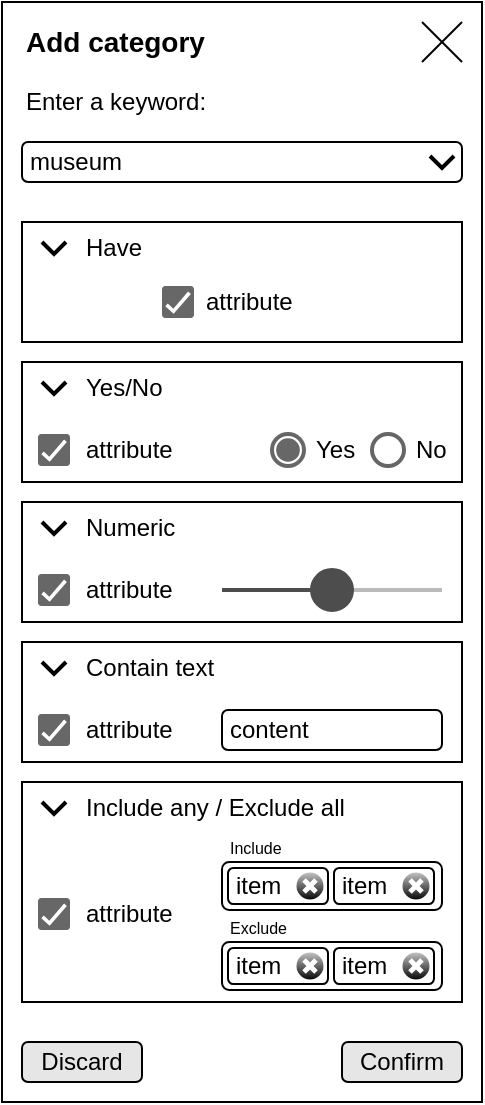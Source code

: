 <mxfile version="22.0.8" type="device">
  <diagram name="Page-1" id="moWABrPuJE9RN27_DAQe">
    <mxGraphModel dx="478" dy="261" grid="1" gridSize="10" guides="1" tooltips="1" connect="1" arrows="1" fold="1" page="1" pageScale="1" pageWidth="1169" pageHeight="827" math="0" shadow="0">
      <root>
        <mxCell id="0" />
        <mxCell id="1" parent="0" />
        <mxCell id="a18jbYxNPWOzTCRcBmS3-13" value="" style="rounded=0;whiteSpace=wrap;html=1;fillColor=none;" parent="1" vertex="1">
          <mxGeometry x="40" y="40" width="240" height="550" as="geometry" />
        </mxCell>
        <mxCell id="a18jbYxNPWOzTCRcBmS3-21" value="" style="rounded=0;whiteSpace=wrap;html=1;fillColor=none;" parent="1" vertex="1">
          <mxGeometry x="50" y="150" width="220" height="60" as="geometry" />
        </mxCell>
        <mxCell id="GpUkYp-cfts-W6xYw-0J-1" value="" style="dashed=0;labelPosition=right;align=left;shape=mxgraph.gmdl.checkbox;strokeColor=none;fillColor=#676767;strokeWidth=2;aspect=fixed;sketch=0;html=1;" vertex="1" parent="1">
          <mxGeometry x="120" y="182" width="16" height="16" as="geometry" />
        </mxCell>
        <mxCell id="a18jbYxNPWOzTCRcBmS3-14" value="Add category" style="text;html=1;strokeColor=none;fillColor=none;align=left;verticalAlign=middle;whiteSpace=wrap;rounded=0;fontColor=#000000;fontStyle=1;fontSize=14;" parent="1" vertex="1">
          <mxGeometry x="50" y="50" width="200" height="20" as="geometry" />
        </mxCell>
        <mxCell id="a18jbYxNPWOzTCRcBmS3-15" value="" style="endArrow=none;html=1;rounded=0;strokeWidth=1;" parent="1" edge="1">
          <mxGeometry width="50" height="50" relative="1" as="geometry">
            <mxPoint x="250" y="70" as="sourcePoint" />
            <mxPoint x="270" y="50" as="targetPoint" />
          </mxGeometry>
        </mxCell>
        <mxCell id="a18jbYxNPWOzTCRcBmS3-16" value="" style="endArrow=none;html=1;rounded=0;strokeWidth=1;" parent="1" edge="1">
          <mxGeometry width="50" height="50" relative="1" as="geometry">
            <mxPoint x="270" y="70" as="sourcePoint" />
            <mxPoint x="250" y="50" as="targetPoint" />
          </mxGeometry>
        </mxCell>
        <mxCell id="a18jbYxNPWOzTCRcBmS3-17" value="museum" style="rounded=1;whiteSpace=wrap;html=1;fillColor=none;align=left;spacingLeft=2;" parent="1" vertex="1">
          <mxGeometry x="50" y="110" width="220" height="20" as="geometry" />
        </mxCell>
        <mxCell id="a18jbYxNPWOzTCRcBmS3-18" value="Discard" style="rounded=1;whiteSpace=wrap;html=1;fontColor=#000000;fontStyle=0;fillColor=#E6E6E6;" parent="1" vertex="1">
          <mxGeometry x="50" y="560" width="60" height="20" as="geometry" />
        </mxCell>
        <mxCell id="a18jbYxNPWOzTCRcBmS3-19" value="Confirm" style="rounded=1;whiteSpace=wrap;html=1;fontColor=#000000;fontStyle=0;fillColor=#E6E6E6;" parent="1" vertex="1">
          <mxGeometry x="210" y="560" width="60" height="20" as="geometry" />
        </mxCell>
        <mxCell id="a18jbYxNPWOzTCRcBmS3-20" value="Enter a keyword:" style="text;html=1;strokeColor=none;fillColor=none;align=left;verticalAlign=middle;whiteSpace=wrap;rounded=0;fontColor=#000000;" parent="1" vertex="1">
          <mxGeometry x="50" y="80" width="220" height="20" as="geometry" />
        </mxCell>
        <mxCell id="a18jbYxNPWOzTCRcBmS3-22" value="" style="html=1;verticalLabelPosition=bottom;labelBackgroundColor=#ffffff;verticalAlign=top;shadow=0;dashed=0;strokeWidth=2;shape=mxgraph.ios7.misc.down;strokeColor=#000000;" parent="1" vertex="1">
          <mxGeometry x="60" y="160" width="12" height="6" as="geometry" />
        </mxCell>
        <mxCell id="a18jbYxNPWOzTCRcBmS3-24" value="" style="html=1;verticalLabelPosition=bottom;labelBackgroundColor=#ffffff;verticalAlign=top;shadow=0;dashed=0;strokeWidth=2;shape=mxgraph.ios7.misc.down;strokeColor=#000000;" parent="1" vertex="1">
          <mxGeometry x="254" y="117" width="12" height="6" as="geometry" />
        </mxCell>
        <mxCell id="a18jbYxNPWOzTCRcBmS3-25" value="Have" style="text;html=1;strokeColor=none;fillColor=none;align=left;verticalAlign=middle;whiteSpace=wrap;rounded=0;fontColor=#000000;" parent="1" vertex="1">
          <mxGeometry x="80" y="153" width="180" height="20" as="geometry" />
        </mxCell>
        <mxCell id="a18jbYxNPWOzTCRcBmS3-26" value="attribute" style="text;html=1;strokeColor=none;fillColor=none;align=left;verticalAlign=middle;whiteSpace=wrap;rounded=0;fontColor=#000000;" parent="1" vertex="1">
          <mxGeometry x="140" y="180" width="70" height="20" as="geometry" />
        </mxCell>
        <mxCell id="a18jbYxNPWOzTCRcBmS3-27" value="" style="rounded=0;whiteSpace=wrap;html=1;fillColor=none;" parent="1" vertex="1">
          <mxGeometry x="50" y="220" width="220" height="60" as="geometry" />
        </mxCell>
        <mxCell id="a18jbYxNPWOzTCRcBmS3-28" value="" style="html=1;verticalLabelPosition=bottom;labelBackgroundColor=#ffffff;verticalAlign=top;shadow=0;dashed=0;strokeWidth=2;shape=mxgraph.ios7.misc.down;strokeColor=#000000;" parent="1" vertex="1">
          <mxGeometry x="60" y="230" width="12" height="6" as="geometry" />
        </mxCell>
        <mxCell id="a18jbYxNPWOzTCRcBmS3-29" value="Yes/No" style="text;html=1;strokeColor=none;fillColor=none;align=left;verticalAlign=middle;whiteSpace=wrap;rounded=0;fontColor=#000000;" parent="1" vertex="1">
          <mxGeometry x="80" y="223" width="180" height="20" as="geometry" />
        </mxCell>
        <mxCell id="a18jbYxNPWOzTCRcBmS3-30" value="attribute" style="text;html=1;strokeColor=none;fillColor=none;align=left;verticalAlign=middle;whiteSpace=wrap;rounded=0;fontColor=#000000;" parent="1" vertex="1">
          <mxGeometry x="80" y="254" width="70" height="20" as="geometry" />
        </mxCell>
        <mxCell id="a18jbYxNPWOzTCRcBmS3-31" value="" style="dashed=0;labelPosition=right;align=left;shape=mxgraph.gmdl.checkbox;strokeColor=none;fillColor=#676767;strokeWidth=2;aspect=fixed;sketch=0;html=1;" parent="1" vertex="1">
          <mxGeometry x="58" y="256" width="16" height="16" as="geometry" />
        </mxCell>
        <mxCell id="a18jbYxNPWOzTCRcBmS3-32" value="" style="dashed=0;labelPosition=right;align=left;shape=mxgraph.gmdl.radiobutton;strokeColor=#676767;fillColor=#676767;strokeWidth=2;aspect=fixed;sketch=0;html=1;" parent="1" vertex="1">
          <mxGeometry x="175" y="256" width="16" height="16" as="geometry" />
        </mxCell>
        <mxCell id="a18jbYxNPWOzTCRcBmS3-33" value="" style="dashed=0;labelPosition=right;align=left;shape=mxgraph.gmdl.radiobutton;strokeColor=#666666;fillColor=none;strokeWidth=2;aspect=fixed;sketch=0;html=1;" parent="1" vertex="1">
          <mxGeometry x="225" y="256" width="16" height="16" as="geometry" />
        </mxCell>
        <mxCell id="a18jbYxNPWOzTCRcBmS3-34" value="Yes" style="text;html=1;strokeColor=none;fillColor=none;align=left;verticalAlign=middle;whiteSpace=wrap;rounded=0;fontColor=#000000;" parent="1" vertex="1">
          <mxGeometry x="195" y="254" width="30" height="20" as="geometry" />
        </mxCell>
        <mxCell id="a18jbYxNPWOzTCRcBmS3-35" value="No" style="text;html=1;strokeColor=none;fillColor=none;align=left;verticalAlign=middle;whiteSpace=wrap;rounded=0;fontColor=#000000;" parent="1" vertex="1">
          <mxGeometry x="245" y="254" width="30" height="20" as="geometry" />
        </mxCell>
        <mxCell id="H7JwPVzDHT6rzJJO4rVL-44" value="" style="rounded=0;whiteSpace=wrap;html=1;fillColor=none;" parent="1" vertex="1">
          <mxGeometry x="50" y="290" width="220" height="60" as="geometry" />
        </mxCell>
        <mxCell id="H7JwPVzDHT6rzJJO4rVL-45" value="" style="html=1;verticalLabelPosition=bottom;labelBackgroundColor=#ffffff;verticalAlign=top;shadow=0;dashed=0;strokeWidth=2;shape=mxgraph.ios7.misc.down;strokeColor=#000000;" parent="1" vertex="1">
          <mxGeometry x="60" y="300" width="12" height="6" as="geometry" />
        </mxCell>
        <mxCell id="H7JwPVzDHT6rzJJO4rVL-46" value="Numeric" style="text;html=1;strokeColor=none;fillColor=none;align=left;verticalAlign=middle;whiteSpace=wrap;rounded=0;fontColor=#000000;" parent="1" vertex="1">
          <mxGeometry x="80" y="293" width="180" height="20" as="geometry" />
        </mxCell>
        <mxCell id="H7JwPVzDHT6rzJJO4rVL-47" value="attribute" style="text;html=1;strokeColor=none;fillColor=none;align=left;verticalAlign=middle;whiteSpace=wrap;rounded=0;fontColor=#000000;" parent="1" vertex="1">
          <mxGeometry x="80" y="324" width="70" height="20" as="geometry" />
        </mxCell>
        <mxCell id="H7JwPVzDHT6rzJJO4rVL-48" value="" style="dashed=0;labelPosition=right;align=left;shape=mxgraph.gmdl.checkbox;strokeColor=none;fillColor=#676767;strokeWidth=2;aspect=fixed;sketch=0;html=1;" parent="1" vertex="1">
          <mxGeometry x="58" y="326" width="16" height="16" as="geometry" />
        </mxCell>
        <mxCell id="H7JwPVzDHT6rzJJO4rVL-53" value="" style="dashed=0;verticalLabelPosition=bottom;verticalAlign=top;align=center;shape=mxgraph.gmdl.slider2;barPos=50;strokeColor=#4D4D4D;opacity=100;strokeWidth=2;fillColor=#4D4D4D;handleSize=20;shadow=0;html=1;" parent="1" vertex="1">
          <mxGeometry x="150" y="324" width="110" height="20" as="geometry" />
        </mxCell>
        <mxCell id="H7JwPVzDHT6rzJJO4rVL-54" value="" style="rounded=0;whiteSpace=wrap;html=1;fillColor=none;" parent="1" vertex="1">
          <mxGeometry x="50" y="360" width="220" height="60" as="geometry" />
        </mxCell>
        <mxCell id="H7JwPVzDHT6rzJJO4rVL-55" value="" style="html=1;verticalLabelPosition=bottom;labelBackgroundColor=#ffffff;verticalAlign=top;shadow=0;dashed=0;strokeWidth=2;shape=mxgraph.ios7.misc.down;strokeColor=#000000;" parent="1" vertex="1">
          <mxGeometry x="60" y="370" width="12" height="6" as="geometry" />
        </mxCell>
        <mxCell id="H7JwPVzDHT6rzJJO4rVL-56" value="Contain text" style="text;html=1;strokeColor=none;fillColor=none;align=left;verticalAlign=middle;whiteSpace=wrap;rounded=0;fontColor=#000000;" parent="1" vertex="1">
          <mxGeometry x="80" y="363" width="180" height="20" as="geometry" />
        </mxCell>
        <mxCell id="H7JwPVzDHT6rzJJO4rVL-57" value="attribute" style="text;html=1;strokeColor=none;fillColor=none;align=left;verticalAlign=middle;whiteSpace=wrap;rounded=0;fontColor=#000000;" parent="1" vertex="1">
          <mxGeometry x="80" y="394" width="70" height="20" as="geometry" />
        </mxCell>
        <mxCell id="H7JwPVzDHT6rzJJO4rVL-58" value="" style="dashed=0;labelPosition=right;align=left;shape=mxgraph.gmdl.checkbox;strokeColor=none;fillColor=#676767;strokeWidth=2;aspect=fixed;sketch=0;html=1;" parent="1" vertex="1">
          <mxGeometry x="58" y="396" width="16" height="16" as="geometry" />
        </mxCell>
        <mxCell id="H7JwPVzDHT6rzJJO4rVL-60" value="content" style="rounded=1;whiteSpace=wrap;html=1;fillColor=none;align=left;spacingLeft=2;" parent="1" vertex="1">
          <mxGeometry x="150" y="394" width="110" height="20" as="geometry" />
        </mxCell>
        <mxCell id="H7JwPVzDHT6rzJJO4rVL-61" value="" style="rounded=0;whiteSpace=wrap;html=1;fillColor=none;" parent="1" vertex="1">
          <mxGeometry x="50" y="430" width="220" height="110" as="geometry" />
        </mxCell>
        <mxCell id="H7JwPVzDHT6rzJJO4rVL-62" value="" style="html=1;verticalLabelPosition=bottom;labelBackgroundColor=#ffffff;verticalAlign=top;shadow=0;dashed=0;strokeWidth=2;shape=mxgraph.ios7.misc.down;strokeColor=#000000;" parent="1" vertex="1">
          <mxGeometry x="60" y="440" width="12" height="6" as="geometry" />
        </mxCell>
        <mxCell id="H7JwPVzDHT6rzJJO4rVL-63" value="Include any / Exclude all" style="text;html=1;strokeColor=none;fillColor=none;align=left;verticalAlign=middle;whiteSpace=wrap;rounded=0;fontColor=#000000;" parent="1" vertex="1">
          <mxGeometry x="80" y="433" width="180" height="20" as="geometry" />
        </mxCell>
        <mxCell id="H7JwPVzDHT6rzJJO4rVL-64" value="attribute" style="text;html=1;strokeColor=none;fillColor=none;align=left;verticalAlign=middle;whiteSpace=wrap;rounded=0;fontColor=#000000;" parent="1" vertex="1">
          <mxGeometry x="80" y="486" width="70" height="20" as="geometry" />
        </mxCell>
        <mxCell id="H7JwPVzDHT6rzJJO4rVL-65" value="" style="dashed=0;labelPosition=right;align=left;shape=mxgraph.gmdl.checkbox;strokeColor=none;fillColor=#676767;strokeWidth=2;aspect=fixed;sketch=0;html=1;" parent="1" vertex="1">
          <mxGeometry x="58" y="488" width="16" height="16" as="geometry" />
        </mxCell>
        <mxCell id="H7JwPVzDHT6rzJJO4rVL-66" value="" style="rounded=1;whiteSpace=wrap;html=1;fillColor=none;align=left;spacingLeft=2;" parent="1" vertex="1">
          <mxGeometry x="150" y="470" width="110" height="24" as="geometry" />
        </mxCell>
        <mxCell id="H7JwPVzDHT6rzJJO4rVL-68" value="" style="rounded=1;whiteSpace=wrap;html=1;fillColor=none;align=left;spacingLeft=2;" parent="1" vertex="1">
          <mxGeometry x="150" y="510" width="110" height="24" as="geometry" />
        </mxCell>
        <mxCell id="H7JwPVzDHT6rzJJO4rVL-69" value="item" style="rounded=1;whiteSpace=wrap;html=1;align=left;spacingLeft=2;" parent="1" vertex="1">
          <mxGeometry x="153" y="473" width="50" height="18" as="geometry" />
        </mxCell>
        <mxCell id="H7JwPVzDHT6rzJJO4rVL-72" value="" style="verticalLabelPosition=bottom;verticalAlign=top;html=1;shadow=0;dashed=0;strokeWidth=1;shape=mxgraph.ios.iDeleteApp;fillColor=#cccccc;fillColor2=#000000;strokeColor=#ffffff;sketch=0;" parent="1" vertex="1">
          <mxGeometry x="186.5" y="474.5" width="15" height="15" as="geometry" />
        </mxCell>
        <mxCell id="H7JwPVzDHT6rzJJO4rVL-73" value="item" style="rounded=1;whiteSpace=wrap;html=1;align=left;spacingLeft=2;" parent="1" vertex="1">
          <mxGeometry x="206" y="473" width="50" height="18" as="geometry" />
        </mxCell>
        <mxCell id="H7JwPVzDHT6rzJJO4rVL-74" value="" style="verticalLabelPosition=bottom;verticalAlign=top;html=1;shadow=0;dashed=0;strokeWidth=1;shape=mxgraph.ios.iDeleteApp;fillColor=#cccccc;fillColor2=#000000;strokeColor=#ffffff;sketch=0;" parent="1" vertex="1">
          <mxGeometry x="239.5" y="474.5" width="15" height="15" as="geometry" />
        </mxCell>
        <mxCell id="H7JwPVzDHT6rzJJO4rVL-75" value="item" style="rounded=1;whiteSpace=wrap;html=1;align=left;spacingLeft=2;" parent="1" vertex="1">
          <mxGeometry x="153" y="513" width="50" height="18" as="geometry" />
        </mxCell>
        <mxCell id="H7JwPVzDHT6rzJJO4rVL-76" value="" style="verticalLabelPosition=bottom;verticalAlign=top;html=1;shadow=0;dashed=0;strokeWidth=1;shape=mxgraph.ios.iDeleteApp;fillColor=#cccccc;fillColor2=#000000;strokeColor=#ffffff;sketch=0;" parent="1" vertex="1">
          <mxGeometry x="186.5" y="514.5" width="15" height="15" as="geometry" />
        </mxCell>
        <mxCell id="H7JwPVzDHT6rzJJO4rVL-77" value="item" style="rounded=1;whiteSpace=wrap;html=1;align=left;spacingLeft=2;" parent="1" vertex="1">
          <mxGeometry x="206" y="513" width="50" height="18" as="geometry" />
        </mxCell>
        <mxCell id="H7JwPVzDHT6rzJJO4rVL-78" value="" style="verticalLabelPosition=bottom;verticalAlign=top;html=1;shadow=0;dashed=0;strokeWidth=1;shape=mxgraph.ios.iDeleteApp;fillColor=#cccccc;fillColor2=#000000;strokeColor=#ffffff;sketch=0;" parent="1" vertex="1">
          <mxGeometry x="239.5" y="514.5" width="15" height="15" as="geometry" />
        </mxCell>
        <mxCell id="H7JwPVzDHT6rzJJO4rVL-79" value="Include" style="text;html=1;strokeColor=none;fillColor=none;align=left;verticalAlign=middle;whiteSpace=wrap;rounded=0;fontSize=8;spacingLeft=2;" parent="1" vertex="1">
          <mxGeometry x="150" y="458" width="54" height="10" as="geometry" />
        </mxCell>
        <mxCell id="H7JwPVzDHT6rzJJO4rVL-80" value="Exclude" style="text;html=1;strokeColor=none;fillColor=none;align=left;verticalAlign=middle;whiteSpace=wrap;rounded=0;fontSize=8;spacingLeft=2;" parent="1" vertex="1">
          <mxGeometry x="150" y="498" width="54" height="10" as="geometry" />
        </mxCell>
      </root>
    </mxGraphModel>
  </diagram>
</mxfile>
